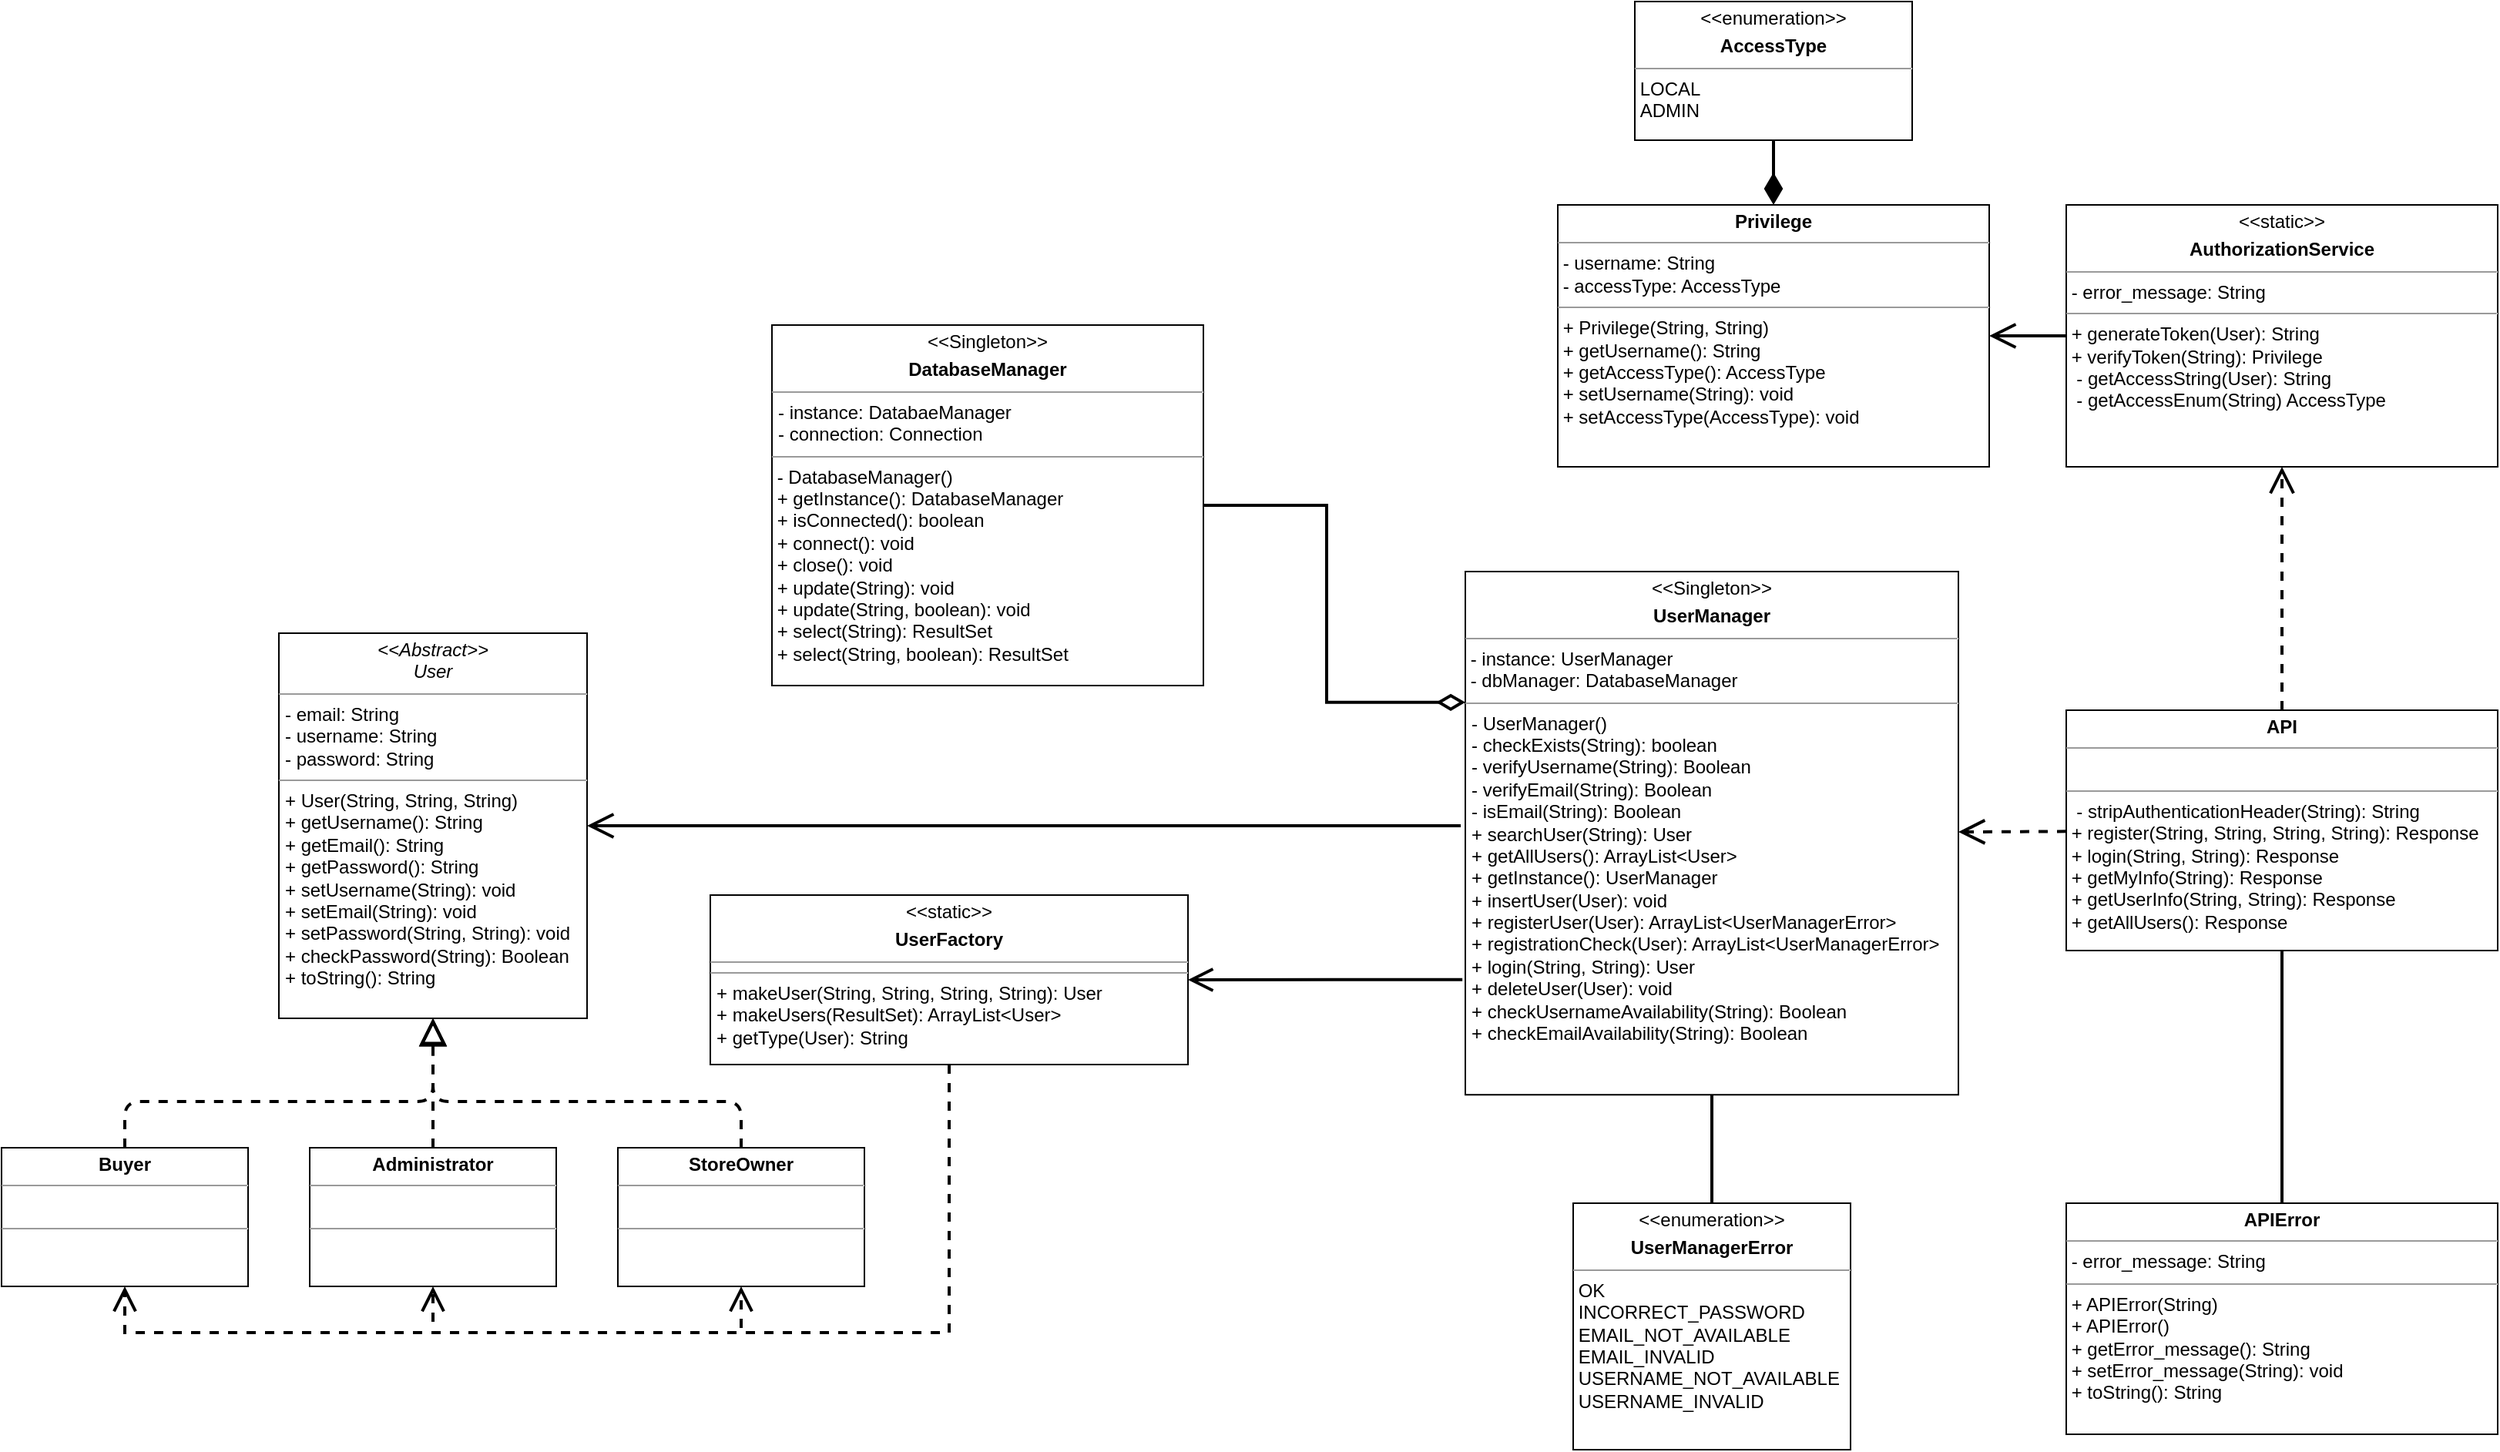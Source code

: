 <mxfile version="12.9.12" type="device" pages="3"><diagram id="C5RBs43oDa-KdzZeNtuy" name="Class Diagram"><mxGraphModel dx="2031" dy="1130" grid="1" gridSize="10" guides="1" tooltips="1" connect="1" arrows="1" fold="1" page="1" pageScale="1" pageWidth="827" pageHeight="1169" math="0" shadow="0"><root><mxCell id="WIyWlLk6GJQsqaUBKTNV-0"/><mxCell id="WIyWlLk6GJQsqaUBKTNV-1" parent="WIyWlLk6GJQsqaUBKTNV-0"/><mxCell id="Fy8G_d1PtGXh4n2H0tST-8" value="&lt;p style=&quot;margin: 0px ; margin-top: 4px ; text-align: center&quot;&gt;&lt;i&gt;&amp;lt;&amp;lt;Abstract&amp;gt;&amp;gt;&lt;/i&gt;&lt;br&gt;&lt;i&gt;User&lt;/i&gt;&lt;/p&gt;&lt;hr size=&quot;1&quot;&gt;&lt;p style=&quot;margin: 0px ; margin-left: 4px&quot;&gt;- email: String&lt;br&gt;- username: String&lt;/p&gt;&lt;p style=&quot;margin: 0px ; margin-left: 4px&quot;&gt;- password: String&lt;br&gt;&lt;/p&gt;&lt;hr size=&quot;1&quot;&gt;&lt;p style=&quot;margin: 0px ; margin-left: 4px&quot;&gt;+ User(String, String, String)&lt;br&gt;&lt;/p&gt;&lt;p style=&quot;margin: 0px ; margin-left: 4px&quot;&gt;+ getUsername(): String&lt;br&gt;+ getEmail(): String&lt;/p&gt;&lt;p style=&quot;margin: 0px ; margin-left: 4px&quot;&gt;+ getPassword(): String&lt;br&gt;&lt;/p&gt;&lt;p style=&quot;margin: 0px ; margin-left: 4px&quot;&gt;+ setUsername(String): void&lt;/p&gt;&lt;p style=&quot;margin: 0px ; margin-left: 4px&quot;&gt;+ setEmail(String): void&lt;br&gt;&lt;/p&gt;&lt;p style=&quot;margin: 0px ; margin-left: 4px&quot;&gt;+ setPassword(String, String): void&lt;/p&gt;&lt;p style=&quot;margin: 0px ; margin-left: 4px&quot;&gt;+ checkPassword(String): Boolean&lt;/p&gt;&lt;p style=&quot;margin: 0px ; margin-left: 4px&quot;&gt;+ toString(): String&lt;br&gt;&lt;/p&gt;" style="verticalAlign=top;align=left;overflow=fill;fontSize=12;fontFamily=Helvetica;html=1;" parent="WIyWlLk6GJQsqaUBKTNV-1" vertex="1"><mxGeometry x="190" y="510" width="200" height="250" as="geometry"/></mxCell><mxCell id="Fy8G_d1PtGXh4n2H0tST-10" value="&lt;p style=&quot;margin: 0px ; margin-top: 4px ; text-align: center&quot;&gt;&lt;b&gt;Buyer&lt;/b&gt;&lt;/p&gt;&lt;hr size=&quot;1&quot;&gt;&lt;p style=&quot;margin: 0px ; margin-left: 4px&quot;&gt;&lt;br&gt;&lt;/p&gt;&lt;hr size=&quot;1&quot;&gt;&lt;p style=&quot;margin: 0px ; margin-left: 4px&quot;&gt;&lt;br&gt;&lt;/p&gt;" style="verticalAlign=top;align=left;overflow=fill;fontSize=12;fontFamily=Helvetica;html=1;" parent="WIyWlLk6GJQsqaUBKTNV-1" vertex="1"><mxGeometry x="10" y="844" width="160" height="90" as="geometry"/></mxCell><mxCell id="Fy8G_d1PtGXh4n2H0tST-11" value="&lt;p style=&quot;margin: 0px ; margin-top: 4px ; text-align: center&quot;&gt;&lt;b&gt;StoreOwner&lt;/b&gt;&lt;br&gt;&lt;/p&gt;&lt;hr size=&quot;1&quot;&gt;&lt;p style=&quot;margin: 0px ; margin-left: 4px&quot;&gt;&lt;br&gt;&lt;/p&gt;&lt;hr size=&quot;1&quot;&gt;&lt;p style=&quot;margin: 0px ; margin-left: 4px&quot;&gt;&lt;br&gt;&lt;/p&gt;" style="verticalAlign=top;align=left;overflow=fill;fontSize=12;fontFamily=Helvetica;html=1;" parent="WIyWlLk6GJQsqaUBKTNV-1" vertex="1"><mxGeometry x="410" y="844" width="160" height="90" as="geometry"/></mxCell><mxCell id="Fy8G_d1PtGXh4n2H0tST-12" value="" style="endArrow=block;html=1;strokeWidth=2;exitX=0.5;exitY=0;exitDx=0;exitDy=0;entryX=0.5;entryY=1;entryDx=0;entryDy=0;endFill=0;endSize=13;dashed=1;" parent="WIyWlLk6GJQsqaUBKTNV-1" source="Fy8G_d1PtGXh4n2H0tST-10" target="Fy8G_d1PtGXh4n2H0tST-8" edge="1"><mxGeometry width="50" height="50" relative="1" as="geometry"><mxPoint x="280" y="874" as="sourcePoint"/><mxPoint x="330" y="824" as="targetPoint"/><Array as="points"><mxPoint x="90" y="814"/><mxPoint x="290" y="814"/></Array></mxGeometry></mxCell><mxCell id="Fy8G_d1PtGXh4n2H0tST-13" value="" style="endArrow=block;html=1;strokeWidth=2;exitX=0.5;exitY=0;exitDx=0;exitDy=0;endFill=0;endSize=13;dashed=1;entryX=0.5;entryY=1;entryDx=0;entryDy=0;" parent="WIyWlLk6GJQsqaUBKTNV-1" source="Fy8G_d1PtGXh4n2H0tST-11" edge="1" target="Fy8G_d1PtGXh4n2H0tST-8"><mxGeometry width="50" height="50" relative="1" as="geometry"><mxPoint x="150" y="854" as="sourcePoint"/><mxPoint x="290" y="774" as="targetPoint"/><Array as="points"><mxPoint x="490" y="814"/><mxPoint x="290" y="814"/></Array></mxGeometry></mxCell><mxCell id="g62PL1i2Iw1ZhjfTd1Co-9" value="" style="rounded=0;orthogonalLoop=1;jettySize=auto;html=1;startSize=6;endArrow=diamondThin;endFill=0;endSize=13;strokeWidth=1;strokeColor=none;" parent="WIyWlLk6GJQsqaUBKTNV-1" source="Fy8G_d1PtGXh4n2H0tST-22" target="KMyKTk8tvNmmny0OW0aA-2" edge="1"><mxGeometry relative="1" as="geometry"/></mxCell><mxCell id="Fy8G_d1PtGXh4n2H0tST-22" value="&lt;p style=&quot;margin: 0px ; margin-top: 4px ; text-align: center&quot;&gt;&amp;lt;&amp;lt;Singleton&amp;gt;&amp;gt;&lt;b&gt;&lt;br&gt;&lt;/b&gt;&lt;/p&gt;&lt;p style=&quot;margin: 0px ; margin-top: 4px ; text-align: center&quot;&gt;&lt;b&gt;UserManager&lt;/b&gt;&lt;/p&gt;&lt;hr size=&quot;1&quot;&gt;&lt;div&gt;&amp;nbsp;- instance: UserManager&lt;/div&gt;&lt;div&gt;&amp;nbsp;- dbManager: DatabaseManager&lt;br&gt;&lt;/div&gt;&lt;hr size=&quot;1&quot;&gt;&lt;p style=&quot;margin: 0px ; margin-left: 4px&quot;&gt;- UserManager()&lt;/p&gt;&lt;p style=&quot;margin: 0px ; margin-left: 4px&quot;&gt;- checkExists(String): boolean&lt;/p&gt;&lt;p style=&quot;margin: 0px ; margin-left: 4px&quot;&gt;- verifyUsername(String): Boolean&lt;br&gt;&lt;/p&gt;&lt;p style=&quot;margin: 0px ; margin-left: 4px&quot;&gt;- verifyEmail(String): Boolean&lt;br&gt;&lt;/p&gt;&lt;p style=&quot;margin: 0px ; margin-left: 4px&quot;&gt;- isEmail(String): Boolean&lt;/p&gt;&lt;p style=&quot;margin: 0px ; margin-left: 4px&quot;&gt;+ searchUser(String): User&lt;/p&gt;&lt;p style=&quot;margin: 0px ; margin-left: 4px&quot;&gt;+ getAllUsers(): ArrayList&amp;lt;User&amp;gt;&lt;br&gt;&lt;/p&gt;&lt;p style=&quot;margin: 0px ; margin-left: 4px&quot;&gt;+ getInstance(): UserManager&lt;br&gt;&lt;/p&gt;&lt;p style=&quot;margin: 0px ; margin-left: 4px&quot;&gt;+ insertUser(User): void&lt;/p&gt;&lt;p style=&quot;margin: 0px ; margin-left: 4px&quot;&gt;+ registerUser(User): ArrayList&amp;lt;UserManagerError&amp;gt;&lt;/p&gt;&lt;p style=&quot;margin: 0px ; margin-left: 4px&quot;&gt;+ registrationCheck(User): ArrayList&amp;lt;UserManagerError&amp;gt;&lt;/p&gt;&lt;p style=&quot;margin: 0px ; margin-left: 4px&quot;&gt;+ login(String, String): User&lt;/p&gt;&lt;p style=&quot;margin: 0px ; margin-left: 4px&quot;&gt;+ deleteUser(User): void&lt;br&gt;&lt;/p&gt;&lt;p style=&quot;margin: 0px ; margin-left: 4px&quot;&gt;+ checkUsernameAvailability(String): Boolean&lt;/p&gt;&lt;p style=&quot;margin: 0px ; margin-left: 4px&quot;&gt;+ checkEmailAvailability(String): Boolean&lt;/p&gt;&lt;p style=&quot;margin: 0px ; margin-left: 4px&quot;&gt;&lt;br&gt;&lt;/p&gt;" style="verticalAlign=top;align=left;overflow=fill;fontSize=12;fontFamily=Helvetica;html=1;" parent="WIyWlLk6GJQsqaUBKTNV-1" vertex="1"><mxGeometry x="960" y="470" width="320" height="339.62" as="geometry"/></mxCell><mxCell id="Fy8G_d1PtGXh4n2H0tST-25" value="" style="endArrow=open;html=1;strokeWidth=2;fontSize=12;exitX=1;exitY=0.5;exitDx=0;exitDy=0;endFill=0;endSize=13;entryX=1;entryY=0.5;entryDx=0;entryDy=0;" parent="WIyWlLk6GJQsqaUBKTNV-1" target="Fy8G_d1PtGXh4n2H0tST-8" edge="1"><mxGeometry width="50" height="50" relative="1" as="geometry"><mxPoint x="957" y="635" as="sourcePoint"/><mxPoint x="730" y="824" as="targetPoint"/></mxGeometry></mxCell><mxCell id="g62PL1i2Iw1ZhjfTd1Co-8" value="" style="edgeStyle=orthogonalEdgeStyle;rounded=0;orthogonalLoop=1;jettySize=auto;html=1;endArrow=diamondThin;endFill=0;strokeWidth=2;endSize=13;startSize=6;entryX=0;entryY=0.25;entryDx=0;entryDy=0;" parent="WIyWlLk6GJQsqaUBKTNV-1" source="KMyKTk8tvNmmny0OW0aA-2" target="Fy8G_d1PtGXh4n2H0tST-22" edge="1"><mxGeometry relative="1" as="geometry"/></mxCell><mxCell id="KMyKTk8tvNmmny0OW0aA-2" value="&lt;p style=&quot;margin: 0px ; margin-top: 4px ; text-align: center&quot;&gt;&amp;lt;&amp;lt;Singleton&amp;gt;&amp;gt;&lt;b&gt;&lt;b&gt;&lt;br&gt;&lt;/b&gt;&lt;/b&gt;&lt;/p&gt;&lt;p style=&quot;margin: 0px ; margin-top: 4px ; text-align: center&quot;&gt;&lt;b&gt;DatabaseManager&lt;br&gt;&lt;/b&gt;&lt;/p&gt;&lt;hr size=&quot;1&quot;&gt;&lt;p style=&quot;margin: 0px ; margin-left: 4px&quot;&gt;- instance: DatabaeManager&lt;/p&gt;&lt;p style=&quot;margin: 0px ; margin-left: 4px&quot;&gt;- connection: Connection&lt;br&gt;&lt;/p&gt;&lt;hr size=&quot;1&quot;&gt;&lt;div&gt;&amp;nbsp;- DatabaseManager()&lt;/div&gt;&lt;div&gt;&amp;nbsp;+ getInstance(): DatabaseManager&lt;/div&gt;&lt;div&gt;&amp;nbsp;+ isConnected(): boolean&lt;/div&gt;&lt;div&gt;&amp;nbsp;+ connect(): void&lt;/div&gt;&lt;div&gt;&amp;nbsp;+ close(): void&lt;/div&gt;&lt;div&gt;&amp;nbsp;+ update(String): void&lt;/div&gt;&lt;div&gt;&amp;nbsp;+ update(String, boolean): void&lt;/div&gt;&lt;div&gt;&amp;nbsp;+ select(String): ResultSet&lt;/div&gt;&lt;div&gt;&amp;nbsp;+ select(String, boolean): ResultSet&lt;/div&gt;&lt;div&gt;&amp;nbsp;&lt;br&gt;&lt;/div&gt;" style="verticalAlign=top;align=left;overflow=fill;fontSize=12;fontFamily=Helvetica;html=1;" parent="WIyWlLk6GJQsqaUBKTNV-1" vertex="1"><mxGeometry x="510" y="310" width="280" height="234" as="geometry"/></mxCell><mxCell id="g62PL1i2Iw1ZhjfTd1Co-12" value="" style="edgeStyle=none;rounded=0;orthogonalLoop=1;jettySize=auto;html=1;endArrow=none;endFill=0;strokeColor=#000000;strokeWidth=2;exitX=0.5;exitY=1;exitDx=0;exitDy=0;" parent="WIyWlLk6GJQsqaUBKTNV-1" source="Fy8G_d1PtGXh4n2H0tST-22" target="g62PL1i2Iw1ZhjfTd1Co-4" edge="1"><mxGeometry relative="1" as="geometry"><mxPoint x="1070" y="830.0" as="sourcePoint"/></mxGeometry></mxCell><mxCell id="g62PL1i2Iw1ZhjfTd1Co-4" value="&lt;p style=&quot;margin: 0px ; margin-top: 4px ; text-align: center&quot;&gt;&amp;lt;&amp;lt;enumeration&amp;gt;&amp;gt;&lt;b&gt;&lt;br&gt;&lt;/b&gt;&lt;/p&gt;&lt;p style=&quot;margin: 0px ; margin-top: 4px ; text-align: center&quot;&gt;&lt;b&gt;UserManagerError&lt;/b&gt;&lt;/p&gt;&lt;hr size=&quot;1&quot;&gt;&lt;div&gt;&amp;nbsp;OK&lt;/div&gt;&lt;div&gt;&amp;nbsp;INCORRECT_PASSWORD&lt;/div&gt;&lt;div&gt;&amp;nbsp;EMAIL_NOT_AVAILABLE&lt;/div&gt;&lt;div&gt;&amp;nbsp;EMAIL_INVALID&lt;/div&gt;&lt;div&gt;&amp;nbsp;USERNAME_NOT_AVAILABLE&lt;/div&gt;&lt;div&gt;&amp;nbsp;USERNAME_INVALID&lt;br&gt;&lt;/div&gt;" style="verticalAlign=top;align=left;overflow=fill;fontSize=12;fontFamily=Helvetica;html=1;" parent="WIyWlLk6GJQsqaUBKTNV-1" vertex="1"><mxGeometry x="1030" y="880" width="180" height="160" as="geometry"/></mxCell><mxCell id="g62PL1i2Iw1ZhjfTd1Co-15" value="" style="edgeStyle=none;rounded=0;orthogonalLoop=1;jettySize=auto;html=1;startSize=6;endArrow=open;endFill=0;endSize=13;strokeColor=#000000;strokeWidth=2;dashed=1;" parent="WIyWlLk6GJQsqaUBKTNV-1" source="g62PL1i2Iw1ZhjfTd1Co-6" target="Fy8G_d1PtGXh4n2H0tST-22" edge="1"><mxGeometry relative="1" as="geometry"/></mxCell><mxCell id="5pH_82ZBjxBQlVSFfUxH-5" value="" style="edgeStyle=orthogonalEdgeStyle;rounded=0;orthogonalLoop=1;jettySize=auto;html=1;endArrow=open;endFill=0;strokeWidth=2;dashed=1;endSize=13;entryX=0.5;entryY=1;entryDx=0;entryDy=0;" edge="1" parent="WIyWlLk6GJQsqaUBKTNV-1" source="g62PL1i2Iw1ZhjfTd1Co-6" target="5pH_82ZBjxBQlVSFfUxH-0"><mxGeometry relative="1" as="geometry"><mxPoint x="1480" y="776" as="targetPoint"/></mxGeometry></mxCell><mxCell id="g62PL1i2Iw1ZhjfTd1Co-6" value="&lt;p style=&quot;margin: 0px ; margin-top: 4px ; text-align: center&quot;&gt;&lt;b&gt;API&lt;br&gt;&lt;/b&gt;&lt;/p&gt;&lt;hr size=&quot;1&quot;&gt;&lt;br&gt;&lt;hr size=&quot;1&quot;&gt;&lt;div&gt;&amp;nbsp; - stripAuthenticationHeader(String): String&lt;br&gt;&lt;/div&gt;&lt;div&gt;&amp;nbsp;+ register(String, String, String, String): Response&lt;/div&gt;&lt;div&gt;&amp;nbsp;+ login(String, String): Response&lt;/div&gt;&lt;div&gt;&amp;nbsp;+ getMyInfo(String): Response&lt;/div&gt;&lt;div&gt;&amp;nbsp;+ getUserInfo(String, String): Response&lt;br&gt;&lt;/div&gt;&lt;div&gt;&amp;nbsp;+ getAllUsers(): Response&lt;br&gt;&lt;/div&gt;&lt;div&gt;&amp;nbsp;&lt;br&gt;&lt;/div&gt;" style="verticalAlign=top;align=left;overflow=fill;fontSize=12;fontFamily=Helvetica;html=1;" parent="WIyWlLk6GJQsqaUBKTNV-1" vertex="1"><mxGeometry x="1350" y="560" width="280" height="156" as="geometry"/></mxCell><mxCell id="g62PL1i2Iw1ZhjfTd1Co-16" value="" style="edgeStyle=none;rounded=0;orthogonalLoop=1;jettySize=auto;html=1;startSize=6;endArrow=none;endFill=0;endSize=13;strokeColor=#000000;strokeWidth=2;" parent="WIyWlLk6GJQsqaUBKTNV-1" source="g62PL1i2Iw1ZhjfTd1Co-7" target="g62PL1i2Iw1ZhjfTd1Co-6" edge="1"><mxGeometry relative="1" as="geometry"/></mxCell><mxCell id="g62PL1i2Iw1ZhjfTd1Co-7" value="&lt;p style=&quot;margin: 0px ; margin-top: 4px ; text-align: center&quot;&gt;&lt;b&gt;APIError&lt;br&gt;&lt;/b&gt;&lt;/p&gt;&lt;hr size=&quot;1&quot;&gt;&amp;nbsp;- error_message: String&lt;br&gt;&lt;hr size=&quot;1&quot;&gt;&lt;div&gt;&amp;nbsp;+ APIError(String)&lt;/div&gt;&lt;div&gt;&amp;nbsp;+ APIError()&lt;/div&gt;&lt;div&gt;&amp;nbsp;+ getError_message(): String&lt;/div&gt;&lt;div&gt;&amp;nbsp;+ setError_message(String): void&lt;/div&gt;&lt;div&gt;&amp;nbsp;+ toString(): String&lt;br&gt;&lt;/div&gt;&lt;div&gt;&amp;nbsp;&lt;br&gt;&lt;/div&gt;" style="verticalAlign=top;align=left;overflow=fill;fontSize=12;fontFamily=Helvetica;html=1;" parent="WIyWlLk6GJQsqaUBKTNV-1" vertex="1"><mxGeometry x="1350" y="880" width="280" height="150" as="geometry"/></mxCell><mxCell id="XhMDydFXqKghU9w-G8HF-3" value="" style="edgeStyle=orthogonalEdgeStyle;rounded=0;orthogonalLoop=1;jettySize=auto;html=1;strokeWidth=2;dashed=1;endArrow=block;endFill=0;endSize=12;" edge="1" parent="WIyWlLk6GJQsqaUBKTNV-1" source="XhMDydFXqKghU9w-G8HF-0"><mxGeometry relative="1" as="geometry"><mxPoint x="290" y="760" as="targetPoint"/></mxGeometry></mxCell><mxCell id="XhMDydFXqKghU9w-G8HF-0" value="&lt;p style=&quot;margin: 0px ; margin-top: 4px ; text-align: center&quot;&gt;&lt;b&gt;Administrator&lt;/b&gt;&lt;/p&gt;&lt;hr size=&quot;1&quot;&gt;&lt;p style=&quot;margin: 0px ; margin-left: 4px&quot;&gt;&lt;br&gt;&lt;/p&gt;&lt;hr size=&quot;1&quot;&gt;&lt;p style=&quot;margin: 0px ; margin-left: 4px&quot;&gt;&lt;br&gt;&lt;/p&gt;" style="verticalAlign=top;align=left;overflow=fill;fontSize=12;fontFamily=Helvetica;html=1;" vertex="1" parent="WIyWlLk6GJQsqaUBKTNV-1"><mxGeometry x="210" y="844" width="160" height="90" as="geometry"/></mxCell><mxCell id="XhMDydFXqKghU9w-G8HF-9" style="edgeStyle=orthogonalEdgeStyle;rounded=0;orthogonalLoop=1;jettySize=auto;html=1;exitX=0.5;exitY=1;exitDx=0;exitDy=0;entryX=0.5;entryY=1;entryDx=0;entryDy=0;dashed=1;endArrow=open;endFill=0;endSize=12;strokeWidth=2;" edge="1" parent="WIyWlLk6GJQsqaUBKTNV-1" source="XhMDydFXqKghU9w-G8HF-14" target="Fy8G_d1PtGXh4n2H0tST-11"><mxGeometry relative="1" as="geometry"><mxPoint x="650" y="820" as="sourcePoint"/></mxGeometry></mxCell><mxCell id="XhMDydFXqKghU9w-G8HF-10" style="edgeStyle=orthogonalEdgeStyle;rounded=0;orthogonalLoop=1;jettySize=auto;html=1;exitX=0.5;exitY=1;exitDx=0;exitDy=0;entryX=0.5;entryY=1;entryDx=0;entryDy=0;dashed=1;endArrow=open;endFill=0;endSize=12;strokeWidth=2;" edge="1" parent="WIyWlLk6GJQsqaUBKTNV-1" source="XhMDydFXqKghU9w-G8HF-14" target="XhMDydFXqKghU9w-G8HF-0"><mxGeometry relative="1" as="geometry"><mxPoint x="650" y="820" as="sourcePoint"/></mxGeometry></mxCell><mxCell id="XhMDydFXqKghU9w-G8HF-11" style="edgeStyle=orthogonalEdgeStyle;rounded=0;orthogonalLoop=1;jettySize=auto;html=1;exitX=0.5;exitY=1;exitDx=0;exitDy=0;entryX=0.5;entryY=1;entryDx=0;entryDy=0;dashed=1;endArrow=open;endFill=0;endSize=12;strokeWidth=2;" edge="1" parent="WIyWlLk6GJQsqaUBKTNV-1" source="XhMDydFXqKghU9w-G8HF-14" target="Fy8G_d1PtGXh4n2H0tST-10"><mxGeometry relative="1" as="geometry"><mxPoint x="650" y="820" as="sourcePoint"/></mxGeometry></mxCell><mxCell id="XhMDydFXqKghU9w-G8HF-12" style="edgeStyle=orthogonalEdgeStyle;rounded=0;orthogonalLoop=1;jettySize=auto;html=1;exitX=-0.006;exitY=0.78;exitDx=0;exitDy=0;endArrow=open;endFill=0;endSize=12;strokeWidth=2;entryX=1;entryY=0.5;entryDx=0;entryDy=0;exitPerimeter=0;" edge="1" parent="WIyWlLk6GJQsqaUBKTNV-1" source="Fy8G_d1PtGXh4n2H0tST-22" target="XhMDydFXqKghU9w-G8HF-14"><mxGeometry relative="1" as="geometry"><mxPoint x="950" y="735" as="sourcePoint"/><mxPoint x="880" y="765" as="targetPoint"/></mxGeometry></mxCell><mxCell id="XhMDydFXqKghU9w-G8HF-13" value="&lt;p style=&quot;margin: 0px ; margin-top: 4px ; text-align: center&quot;&gt;&lt;b&gt;StoreOwner&lt;/b&gt;&lt;br&gt;&lt;/p&gt;&lt;hr size=&quot;1&quot;&gt;&lt;p style=&quot;margin: 0px ; margin-left: 4px&quot;&gt;&lt;br&gt;&lt;/p&gt;&lt;hr size=&quot;1&quot;&gt;&lt;p style=&quot;margin: 0px ; margin-left: 4px&quot;&gt;&lt;br&gt;&lt;/p&gt;" style="verticalAlign=top;align=left;overflow=fill;fontSize=12;fontFamily=Helvetica;html=1;" vertex="1" parent="WIyWlLk6GJQsqaUBKTNV-1"><mxGeometry x="410" y="844" width="160" height="90" as="geometry"/></mxCell><mxCell id="XhMDydFXqKghU9w-G8HF-14" value="&lt;p style=&quot;margin: 0px ; margin-top: 4px ; text-align: center&quot;&gt;&amp;lt;&amp;lt;static&amp;gt;&amp;gt;&lt;b&gt;&lt;br&gt;&lt;/b&gt;&lt;/p&gt;&lt;p style=&quot;margin: 0px ; margin-top: 4px ; text-align: center&quot;&gt;&lt;b&gt;UserFactory&lt;/b&gt;&lt;br&gt;&lt;/p&gt;&lt;hr size=&quot;1&quot;&gt;&lt;hr size=&quot;1&quot;&gt;&lt;p style=&quot;margin: 0px ; margin-left: 4px&quot;&gt;+ makeUser(String, String, String, String): User&lt;/p&gt;&lt;p style=&quot;margin: 0px ; margin-left: 4px&quot;&gt;+ makeUsers(ResultSet): ArrayList&amp;lt;User&amp;gt;&lt;br&gt;&lt;/p&gt;&lt;p style=&quot;margin: 0px ; margin-left: 4px&quot;&gt;+ getType(User): String&lt;br&gt;&lt;/p&gt;" style="verticalAlign=top;align=left;overflow=fill;fontSize=12;fontFamily=Helvetica;html=1;" vertex="1" parent="WIyWlLk6GJQsqaUBKTNV-1"><mxGeometry x="470" y="680" width="310" height="110" as="geometry"/></mxCell><mxCell id="5pH_82ZBjxBQlVSFfUxH-8" value="" style="edgeStyle=orthogonalEdgeStyle;rounded=0;orthogonalLoop=1;jettySize=auto;html=1;endArrow=open;endFill=0;endSize=13;strokeWidth=2;exitX=0;exitY=0.5;exitDx=0;exitDy=0;" edge="1" parent="WIyWlLk6GJQsqaUBKTNV-1" source="5pH_82ZBjxBQlVSFfUxH-0" target="5pH_82ZBjxBQlVSFfUxH-2"><mxGeometry relative="1" as="geometry"><mxPoint x="1340" y="319.0" as="sourcePoint"/></mxGeometry></mxCell><mxCell id="5pH_82ZBjxBQlVSFfUxH-0" value="&lt;p style=&quot;margin: 0px ; margin-top: 4px ; text-align: center&quot;&gt;&amp;lt;&amp;lt;static&amp;gt;&amp;gt;&lt;/p&gt;&lt;p style=&quot;margin: 0px ; margin-top: 4px ; text-align: center&quot;&gt;&lt;b&gt;AuthorizationService&lt;br&gt;&lt;/b&gt;&lt;/p&gt;&lt;hr size=&quot;1&quot;&gt;&amp;nbsp;- error_message: String&lt;br&gt;&lt;hr size=&quot;1&quot;&gt;&lt;div&gt;&amp;nbsp;+ generateToken(User): String&lt;/div&gt;&lt;div&gt;&amp;nbsp;+ verifyToken(String): Privilege&lt;/div&gt;&lt;div&gt;&amp;nbsp; - getAccessString(User): String&lt;/div&gt;&lt;div&gt;&amp;nbsp; - getAccessEnum(String) AccessType&lt;br&gt;&lt;/div&gt;&lt;div&gt;&amp;nbsp;&lt;br&gt;&lt;/div&gt;" style="verticalAlign=top;align=left;overflow=fill;fontSize=12;fontFamily=Helvetica;html=1;" vertex="1" parent="WIyWlLk6GJQsqaUBKTNV-1"><mxGeometry x="1350" y="232" width="280" height="170" as="geometry"/></mxCell><mxCell id="5pH_82ZBjxBQlVSFfUxH-4" value="" style="edgeStyle=orthogonalEdgeStyle;rounded=0;orthogonalLoop=1;jettySize=auto;html=1;endArrow=diamondThin;endFill=1;endSize=15;strokeWidth=2;" edge="1" parent="WIyWlLk6GJQsqaUBKTNV-1" source="5pH_82ZBjxBQlVSFfUxH-1" target="5pH_82ZBjxBQlVSFfUxH-2"><mxGeometry relative="1" as="geometry"/></mxCell><mxCell id="5pH_82ZBjxBQlVSFfUxH-1" value="&lt;p style=&quot;margin: 0px ; margin-top: 4px ; text-align: center&quot;&gt;&amp;lt;&amp;lt;enumeration&amp;gt;&amp;gt;&lt;b&gt;&lt;br&gt;&lt;/b&gt;&lt;/p&gt;&lt;p style=&quot;margin: 0px ; margin-top: 4px ; text-align: center&quot;&gt;&lt;b&gt;AccessType&lt;/b&gt;&lt;/p&gt;&lt;hr size=&quot;1&quot;&gt;&lt;div&gt;&amp;nbsp;LOCAL&lt;/div&gt;&lt;div&gt;&amp;nbsp;ADMIN&lt;br&gt;&lt;/div&gt;" style="verticalAlign=top;align=left;overflow=fill;fontSize=12;fontFamily=Helvetica;html=1;" vertex="1" parent="WIyWlLk6GJQsqaUBKTNV-1"><mxGeometry x="1070" y="100" width="180" height="90" as="geometry"/></mxCell><mxCell id="5pH_82ZBjxBQlVSFfUxH-2" value="&lt;p style=&quot;margin: 0px ; margin-top: 4px ; text-align: center&quot;&gt;&lt;b&gt;Privilege&lt;br&gt;&lt;/b&gt;&lt;/p&gt;&lt;hr size=&quot;1&quot;&gt;&lt;div&gt;&amp;nbsp;- username: String&lt;/div&gt;&lt;div&gt;&amp;nbsp;- accessType: AccessType&lt;br&gt;&lt;/div&gt;&lt;hr size=&quot;1&quot;&gt;&lt;div&gt;&amp;nbsp;+ Privilege(String, String)&lt;/div&gt;&lt;div&gt;&amp;nbsp;+ getUsername(): String&lt;/div&gt;&lt;div&gt;&amp;nbsp;+ getAccessType(): AccessType&lt;/div&gt;&lt;div&gt;&amp;nbsp;+ setUsername(String): void&lt;/div&gt;&lt;div&gt;&amp;nbsp;+ setAccessType(AccessType): void&lt;br&gt;&lt;/div&gt;" style="verticalAlign=top;align=left;overflow=fill;fontSize=12;fontFamily=Helvetica;html=1;" vertex="1" parent="WIyWlLk6GJQsqaUBKTNV-1"><mxGeometry x="1020" y="232" width="280" height="170" as="geometry"/></mxCell></root></mxGraphModel></diagram><diagram id="kCHlq0t29U39fzz6ARee" name="Register Sequence Diagram"><mxGraphModel dx="1422" dy="791" grid="1" gridSize="10" guides="1" tooltips="1" connect="1" arrows="1" fold="1" page="1" pageScale="1" pageWidth="850" pageHeight="1100" math="0" shadow="0"><root><mxCell id="Ni3617LIyJQQyST3ObyY-0"/><mxCell id="Ni3617LIyJQQyST3ObyY-1" parent="Ni3617LIyJQQyST3ObyY-0"/><mxCell id="2ilWFgjLi2zWS-0Vfcgc-0" value=":API" style="shape=umlLifeline;perimeter=lifelinePerimeter;whiteSpace=wrap;html=1;container=1;collapsible=0;recursiveResize=0;outlineConnect=0;" parent="Ni3617LIyJQQyST3ObyY-1" vertex="1"><mxGeometry x="230" y="40" width="100" height="1040" as="geometry"/></mxCell><mxCell id="2ilWFgjLi2zWS-0Vfcgc-3" value="" style="html=1;points=[];perimeter=orthogonalPerimeter;" parent="2ilWFgjLi2zWS-0Vfcgc-0" vertex="1"><mxGeometry x="45" y="90" width="10" height="900" as="geometry"/></mxCell><mxCell id="2ilWFgjLi2zWS-0Vfcgc-5" value="registerUser(User)" style="html=1;verticalAlign=bottom;endArrow=block;strokeColor=#000000;strokeWidth=2;" parent="2ilWFgjLi2zWS-0Vfcgc-0" edge="1"><mxGeometry width="80" relative="1" as="geometry"><mxPoint x="60" y="110" as="sourcePoint"/><mxPoint x="240" y="110" as="targetPoint"/></mxGeometry></mxCell><mxCell id="2ilWFgjLi2zWS-0Vfcgc-1" value=":UserManager" style="shape=umlLifeline;perimeter=lifelinePerimeter;whiteSpace=wrap;html=1;container=1;collapsible=0;recursiveResize=0;outlineConnect=0;" parent="Ni3617LIyJQQyST3ObyY-1" vertex="1"><mxGeometry x="430" y="40" width="100" height="1040" as="geometry"/></mxCell><mxCell id="2ilWFgjLi2zWS-0Vfcgc-6" value="" style="html=1;points=[];perimeter=orthogonalPerimeter;" parent="2ilWFgjLi2zWS-0Vfcgc-1" vertex="1"><mxGeometry x="45" y="100" width="10" height="860" as="geometry"/></mxCell><mxCell id="2ilWFgjLi2zWS-0Vfcgc-7" value="" style="html=1;points=[];perimeter=orthogonalPerimeter;" parent="2ilWFgjLi2zWS-0Vfcgc-1" vertex="1"><mxGeometry x="55" y="150" width="10" height="680" as="geometry"/></mxCell><mxCell id="2ilWFgjLi2zWS-0Vfcgc-8" value="registrationCheck(User)" style="edgeStyle=orthogonalEdgeStyle;html=1;align=left;spacingLeft=2;endArrow=block;rounded=0;entryX=1;entryY=0;strokeColor=#000000;strokeWidth=2;" parent="2ilWFgjLi2zWS-0Vfcgc-1" target="2ilWFgjLi2zWS-0Vfcgc-7" edge="1"><mxGeometry relative="1" as="geometry"><mxPoint x="60" y="130" as="sourcePoint"/><Array as="points"><mxPoint x="85" y="130"/></Array></mxGeometry></mxCell><mxCell id="2ilWFgjLi2zWS-0Vfcgc-9" value="" style="html=1;points=[];perimeter=orthogonalPerimeter;" parent="2ilWFgjLi2zWS-0Vfcgc-1" vertex="1"><mxGeometry x="65" y="190" width="10" height="40" as="geometry"/></mxCell><mxCell id="2ilWFgjLi2zWS-0Vfcgc-10" value="verifyUsername(String)" style="edgeStyle=orthogonalEdgeStyle;html=1;align=left;spacingLeft=2;endArrow=block;rounded=0;entryX=1;entryY=0;strokeColor=#000000;strokeWidth=2;" parent="2ilWFgjLi2zWS-0Vfcgc-1" target="2ilWFgjLi2zWS-0Vfcgc-9" edge="1"><mxGeometry relative="1" as="geometry"><mxPoint x="70" y="170" as="sourcePoint"/><Array as="points"><mxPoint x="95" y="170"/></Array></mxGeometry></mxCell><mxCell id="2ilWFgjLi2zWS-0Vfcgc-13" value="Boolean" style="html=1;verticalAlign=bottom;endArrow=open;dashed=1;endSize=8;strokeColor=#000000;strokeWidth=2;rounded=0;exitX=1.367;exitY=0.904;exitDx=0;exitDy=0;exitPerimeter=0;" parent="2ilWFgjLi2zWS-0Vfcgc-1" source="2ilWFgjLi2zWS-0Vfcgc-9" target="2ilWFgjLi2zWS-0Vfcgc-7" edge="1"><mxGeometry x="0.151" y="-30" relative="1" as="geometry"><mxPoint x="140" y="215" as="sourcePoint"/><mxPoint x="80" y="220" as="targetPoint"/><Array as="points"><mxPoint x="100" y="226"/><mxPoint x="100" y="250"/></Array><mxPoint x="30" y="30" as="offset"/></mxGeometry></mxCell><mxCell id="2ilWFgjLi2zWS-0Vfcgc-17" value="" style="html=1;points=[];perimeter=orthogonalPerimeter;" parent="2ilWFgjLi2zWS-0Vfcgc-1" vertex="1"><mxGeometry x="65" y="299" width="10" height="151" as="geometry"/></mxCell><mxCell id="2ilWFgjLi2zWS-0Vfcgc-18" value="checkUsernameAvailability(String)" style="edgeStyle=orthogonalEdgeStyle;html=1;align=left;spacingLeft=2;endArrow=block;rounded=0;entryX=1;entryY=0;strokeColor=#000000;strokeWidth=2;" parent="2ilWFgjLi2zWS-0Vfcgc-1" target="2ilWFgjLi2zWS-0Vfcgc-17" edge="1"><mxGeometry relative="1" as="geometry"><mxPoint x="70" y="279" as="sourcePoint"/><Array as="points"><mxPoint x="95" y="279"/></Array></mxGeometry></mxCell><mxCell id="2ilWFgjLi2zWS-0Vfcgc-19" value="Boolean" style="html=1;verticalAlign=bottom;endArrow=open;dashed=1;endSize=8;strokeColor=#000000;strokeWidth=2;rounded=0;exitX=1.033;exitY=1.008;exitDx=0;exitDy=0;exitPerimeter=0;" parent="2ilWFgjLi2zWS-0Vfcgc-1" edge="1"><mxGeometry x="0.151" y="-30" relative="1" as="geometry"><mxPoint x="75.33" y="450.32" as="sourcePoint"/><mxPoint x="65" y="470" as="targetPoint"/><Array as="points"><mxPoint x="100" y="450"/><mxPoint x="100" y="470"/></Array><mxPoint x="30" y="30" as="offset"/></mxGeometry></mxCell><mxCell id="2ilWFgjLi2zWS-0Vfcgc-37" value="" style="html=1;points=[];perimeter=orthogonalPerimeter;" parent="2ilWFgjLi2zWS-0Vfcgc-1" vertex="1"><mxGeometry x="75" y="340" width="10" height="80" as="geometry"/></mxCell><mxCell id="2ilWFgjLi2zWS-0Vfcgc-38" value="checkExists(String)" style="edgeStyle=orthogonalEdgeStyle;html=1;align=left;spacingLeft=2;endArrow=block;rounded=0;entryX=1;entryY=0;strokeColor=#000000;strokeWidth=2;" parent="2ilWFgjLi2zWS-0Vfcgc-1" target="2ilWFgjLi2zWS-0Vfcgc-37" edge="1"><mxGeometry relative="1" as="geometry"><mxPoint x="80" y="320" as="sourcePoint"/><Array as="points"><mxPoint x="105" y="320"/></Array></mxGeometry></mxCell><mxCell id="2ilWFgjLi2zWS-0Vfcgc-59" value="" style="html=1;points=[];perimeter=orthogonalPerimeter;" parent="2ilWFgjLi2zWS-0Vfcgc-1" vertex="1"><mxGeometry x="55" y="890" width="10" height="50" as="geometry"/></mxCell><mxCell id="2ilWFgjLi2zWS-0Vfcgc-60" value="&lt;div&gt;insertUser(User)&lt;/div&gt;" style="edgeStyle=orthogonalEdgeStyle;html=1;align=left;spacingLeft=2;endArrow=block;rounded=0;entryX=1;entryY=0;strokeColor=#000000;strokeWidth=2;" parent="2ilWFgjLi2zWS-0Vfcgc-1" target="2ilWFgjLi2zWS-0Vfcgc-59" edge="1"><mxGeometry relative="1" as="geometry"><mxPoint x="60" y="870" as="sourcePoint"/><Array as="points"><mxPoint x="85" y="870"/></Array></mxGeometry></mxCell><mxCell id="2ilWFgjLi2zWS-0Vfcgc-2" value=":DatabaseManager" style="shape=umlLifeline;perimeter=lifelinePerimeter;whiteSpace=wrap;html=1;container=1;collapsible=0;recursiveResize=0;outlineConnect=0;" parent="Ni3617LIyJQQyST3ObyY-1" vertex="1"><mxGeometry x="660" y="40" width="120" height="1040" as="geometry"/></mxCell><mxCell id="2ilWFgjLi2zWS-0Vfcgc-43" value="" style="html=1;points=[];perimeter=orthogonalPerimeter;" parent="2ilWFgjLi2zWS-0Vfcgc-2" vertex="1"><mxGeometry x="55" y="360" width="10" height="40" as="geometry"/></mxCell><mxCell id="2ilWFgjLi2zWS-0Vfcgc-62" value="" style="html=1;points=[];perimeter=orthogonalPerimeter;" parent="2ilWFgjLi2zWS-0Vfcgc-2" vertex="1"><mxGeometry x="55" y="910" width="10" height="30" as="geometry"/></mxCell><mxCell id="2ilWFgjLi2zWS-0Vfcgc-20" value="" style="html=1;points=[];perimeter=orthogonalPerimeter;" parent="Ni3617LIyJQQyST3ObyY-1" vertex="1"><mxGeometry x="495" y="556" width="10" height="40" as="geometry"/></mxCell><mxCell id="2ilWFgjLi2zWS-0Vfcgc-21" value="verifyEmail(String)" style="edgeStyle=orthogonalEdgeStyle;html=1;align=left;spacingLeft=2;endArrow=block;rounded=0;entryX=1;entryY=0;strokeColor=#000000;strokeWidth=2;" parent="Ni3617LIyJQQyST3ObyY-1" target="2ilWFgjLi2zWS-0Vfcgc-20" edge="1"><mxGeometry relative="1" as="geometry"><mxPoint x="500" y="536" as="sourcePoint"/><Array as="points"><mxPoint x="525" y="536"/></Array></mxGeometry></mxCell><mxCell id="2ilWFgjLi2zWS-0Vfcgc-22" value="Boolean" style="html=1;verticalAlign=bottom;endArrow=open;dashed=1;endSize=8;strokeColor=#000000;strokeWidth=2;rounded=0;exitX=1.367;exitY=0.967;exitDx=0;exitDy=0;exitPerimeter=0;" parent="Ni3617LIyJQQyST3ObyY-1" source="2ilWFgjLi2zWS-0Vfcgc-20" edge="1"><mxGeometry x="0.151" y="-30" relative="1" as="geometry"><mxPoint x="140" y="541" as="sourcePoint"/><mxPoint x="495" y="616" as="targetPoint"/><Array as="points"><mxPoint x="530" y="595"/><mxPoint x="530" y="616"/></Array><mxPoint x="30" y="30" as="offset"/></mxGeometry></mxCell><mxCell id="2ilWFgjLi2zWS-0Vfcgc-42" value="Boolean" style="html=1;verticalAlign=bottom;endArrow=open;dashed=1;endSize=8;strokeColor=#000000;strokeWidth=2;rounded=0;exitX=1.033;exitY=1.008;exitDx=0;exitDy=0;exitPerimeter=0;" parent="Ni3617LIyJQQyST3ObyY-1" edge="1"><mxGeometry x="0.151" y="-30" relative="1" as="geometry"><mxPoint x="515.33" y="459.32" as="sourcePoint"/><mxPoint x="505" y="479" as="targetPoint"/><Array as="points"><mxPoint x="540" y="459"/><mxPoint x="540" y="479"/></Array><mxPoint x="30" y="30" as="offset"/></mxGeometry></mxCell><mxCell id="2ilWFgjLi2zWS-0Vfcgc-45" value="ResultSet" style="html=1;verticalAlign=bottom;endArrow=open;dashed=1;endSize=8;exitX=0;exitY=0.95;strokeColor=#000000;strokeWidth=2;" parent="Ni3617LIyJQQyST3ObyY-1" source="2ilWFgjLi2zWS-0Vfcgc-43" target="2ilWFgjLi2zWS-0Vfcgc-37" edge="1"><mxGeometry relative="1" as="geometry"><mxPoint x="615" y="456" as="targetPoint"/></mxGeometry></mxCell><mxCell id="2ilWFgjLi2zWS-0Vfcgc-44" value="select(String)" style="html=1;verticalAlign=bottom;endArrow=block;entryX=0;entryY=0;strokeColor=#000000;strokeWidth=2;" parent="Ni3617LIyJQQyST3ObyY-1" source="2ilWFgjLi2zWS-0Vfcgc-37" target="2ilWFgjLi2zWS-0Vfcgc-43" edge="1"><mxGeometry relative="1" as="geometry"><mxPoint x="615" y="380" as="sourcePoint"/></mxGeometry></mxCell><mxCell id="2ilWFgjLi2zWS-0Vfcgc-46" value="" style="html=1;points=[];perimeter=orthogonalPerimeter;" parent="Ni3617LIyJQQyST3ObyY-1" vertex="1"><mxGeometry x="495" y="670" width="10" height="151" as="geometry"/></mxCell><mxCell id="2ilWFgjLi2zWS-0Vfcgc-47" value="checkEmailAvailability(String)" style="edgeStyle=orthogonalEdgeStyle;html=1;align=left;spacingLeft=2;endArrow=block;rounded=0;entryX=1;entryY=0;strokeColor=#000000;strokeWidth=2;" parent="Ni3617LIyJQQyST3ObyY-1" target="2ilWFgjLi2zWS-0Vfcgc-46" edge="1"><mxGeometry relative="1" as="geometry"><mxPoint x="500" y="650.0" as="sourcePoint"/><Array as="points"><mxPoint x="525" y="650"/></Array></mxGeometry></mxCell><mxCell id="2ilWFgjLi2zWS-0Vfcgc-48" value="Boolean" style="html=1;verticalAlign=bottom;endArrow=open;dashed=1;endSize=8;strokeColor=#000000;strokeWidth=2;rounded=0;exitX=1.033;exitY=1.008;exitDx=0;exitDy=0;exitPerimeter=0;" parent="Ni3617LIyJQQyST3ObyY-1" edge="1"><mxGeometry x="0.151" y="-30" relative="1" as="geometry"><mxPoint x="505.33" y="821.32" as="sourcePoint"/><mxPoint x="495" y="841" as="targetPoint"/><Array as="points"><mxPoint x="530" y="821"/><mxPoint x="530" y="841"/></Array><mxPoint x="30" y="30" as="offset"/></mxGeometry></mxCell><mxCell id="2ilWFgjLi2zWS-0Vfcgc-49" value="" style="html=1;points=[];perimeter=orthogonalPerimeter;" parent="Ni3617LIyJQQyST3ObyY-1" vertex="1"><mxGeometry x="505" y="711" width="10" height="80" as="geometry"/></mxCell><mxCell id="2ilWFgjLi2zWS-0Vfcgc-50" value="checkExists(String)" style="edgeStyle=orthogonalEdgeStyle;html=1;align=left;spacingLeft=2;endArrow=block;rounded=0;entryX=1;entryY=0;strokeColor=#000000;strokeWidth=2;" parent="Ni3617LIyJQQyST3ObyY-1" target="2ilWFgjLi2zWS-0Vfcgc-49" edge="1"><mxGeometry relative="1" as="geometry"><mxPoint x="510" y="691" as="sourcePoint"/><Array as="points"><mxPoint x="535" y="691"/></Array></mxGeometry></mxCell><mxCell id="2ilWFgjLi2zWS-0Vfcgc-51" value="" style="html=1;points=[];perimeter=orthogonalPerimeter;" parent="Ni3617LIyJQQyST3ObyY-1" vertex="1"><mxGeometry x="715" y="731" width="10" height="40" as="geometry"/></mxCell><mxCell id="2ilWFgjLi2zWS-0Vfcgc-52" value="Boolean" style="html=1;verticalAlign=bottom;endArrow=open;dashed=1;endSize=8;strokeColor=#000000;strokeWidth=2;rounded=0;exitX=1.033;exitY=1.008;exitDx=0;exitDy=0;exitPerimeter=0;" parent="Ni3617LIyJQQyST3ObyY-1" edge="1"><mxGeometry x="0.151" y="-30" relative="1" as="geometry"><mxPoint x="515.33" y="790.32" as="sourcePoint"/><mxPoint x="505" y="810" as="targetPoint"/><Array as="points"><mxPoint x="540" y="790"/><mxPoint x="540" y="810"/></Array><mxPoint x="30" y="30" as="offset"/></mxGeometry></mxCell><mxCell id="2ilWFgjLi2zWS-0Vfcgc-53" value="ResultSet" style="html=1;verticalAlign=bottom;endArrow=open;dashed=1;endSize=8;exitX=0;exitY=0.95;strokeColor=#000000;strokeWidth=2;" parent="Ni3617LIyJQQyST3ObyY-1" source="2ilWFgjLi2zWS-0Vfcgc-51" target="2ilWFgjLi2zWS-0Vfcgc-49" edge="1"><mxGeometry relative="1" as="geometry"><mxPoint x="615" y="787" as="targetPoint"/></mxGeometry></mxCell><mxCell id="2ilWFgjLi2zWS-0Vfcgc-54" value="select(String)" style="html=1;verticalAlign=bottom;endArrow=block;entryX=0;entryY=0;strokeColor=#000000;strokeWidth=2;" parent="Ni3617LIyJQQyST3ObyY-1" source="2ilWFgjLi2zWS-0Vfcgc-49" target="2ilWFgjLi2zWS-0Vfcgc-51" edge="1"><mxGeometry relative="1" as="geometry"><mxPoint x="615" y="711" as="sourcePoint"/></mxGeometry></mxCell><mxCell id="2ilWFgjLi2zWS-0Vfcgc-55" value="ArrayList&amp;lt;UserManagerError&amp;gt;" style="html=1;verticalAlign=bottom;endArrow=open;dashed=1;endSize=8;strokeColor=#000000;strokeWidth=2;rounded=0;" parent="Ni3617LIyJQQyST3ObyY-1" edge="1"><mxGeometry x="0.118" y="-82" relative="1" as="geometry"><mxPoint x="500" y="868" as="sourcePoint"/><mxPoint x="490" y="888" as="targetPoint"/><Array as="points"><mxPoint x="527.5" y="868"/><mxPoint x="527.5" y="888"/></Array><mxPoint x="165" y="1" as="offset"/></mxGeometry></mxCell><mxCell id="2ilWFgjLi2zWS-0Vfcgc-63" value="update(String)" style="html=1;verticalAlign=bottom;endArrow=block;entryX=0;entryY=0;strokeColor=#000000;strokeWidth=2;" parent="Ni3617LIyJQQyST3ObyY-1" source="2ilWFgjLi2zWS-0Vfcgc-59" target="2ilWFgjLi2zWS-0Vfcgc-62" edge="1"><mxGeometry relative="1" as="geometry"><mxPoint x="645" y="950" as="sourcePoint"/></mxGeometry></mxCell><mxCell id="2ilWFgjLi2zWS-0Vfcgc-65" value="ArrayList&amp;lt;UserManagerError&amp;gt;" style="html=1;verticalAlign=bottom;endArrow=open;dashed=1;endSize=8;strokeColor=#000000;strokeWidth=2;" parent="Ni3617LIyJQQyST3ObyY-1" edge="1"><mxGeometry relative="1" as="geometry"><mxPoint x="470" y="1000" as="sourcePoint"/><mxPoint x="290" y="1000" as="targetPoint"/></mxGeometry></mxCell><mxCell id="2ilWFgjLi2zWS-0Vfcgc-67" value="" style="shape=umlLifeline;participant=umlActor;perimeter=lifelinePerimeter;whiteSpace=wrap;html=1;container=1;collapsible=0;recursiveResize=0;verticalAlign=top;spacingTop=36;labelBackgroundColor=#ffffff;outlineConnect=0;" parent="Ni3617LIyJQQyST3ObyY-1" vertex="1"><mxGeometry x="70" y="40" width="20" height="1040" as="geometry"/></mxCell><mxCell id="2ilWFgjLi2zWS-0Vfcgc-68" value="register(String, String, String, String)" style="html=1;verticalAlign=bottom;endArrow=block;strokeColor=#000000;strokeWidth=2;" parent="Ni3617LIyJQQyST3ObyY-1" source="2ilWFgjLi2zWS-0Vfcgc-67" edge="1"><mxGeometry width="80" relative="1" as="geometry"><mxPoint x="190" y="130" as="sourcePoint"/><mxPoint x="270" y="130" as="targetPoint"/></mxGeometry></mxCell><mxCell id="2ilWFgjLi2zWS-0Vfcgc-70" value="HTTP Response" style="html=1;verticalAlign=bottom;endArrow=open;dashed=1;endSize=8;strokeColor=#000000;strokeWidth=2;" parent="Ni3617LIyJQQyST3ObyY-1" target="2ilWFgjLi2zWS-0Vfcgc-67" edge="1"><mxGeometry relative="1" as="geometry"><mxPoint x="270" y="1030" as="sourcePoint"/><mxPoint x="190" y="1030" as="targetPoint"/></mxGeometry></mxCell></root></mxGraphModel></diagram><diagram id="yBGHnJaPiDuAEoCQrVtq" name="Login Sequence Diagram"><mxGraphModel dx="867" dy="1315" grid="1" gridSize="10" guides="1" tooltips="1" connect="1" arrows="1" fold="1" page="1" pageScale="1" pageWidth="850" pageHeight="1100" math="0" shadow="0"><root><mxCell id="xQVbDhPGx_hDdhD2jrma-0"/><mxCell id="xQVbDhPGx_hDdhD2jrma-1" parent="xQVbDhPGx_hDdhD2jrma-0"/><mxCell id="xQVbDhPGx_hDdhD2jrma-2" value=":API" style="shape=umlLifeline;perimeter=lifelinePerimeter;whiteSpace=wrap;html=1;container=1;collapsible=0;recursiveResize=0;outlineConnect=0;" vertex="1" parent="xQVbDhPGx_hDdhD2jrma-1"><mxGeometry x="230" y="40" width="100" height="640" as="geometry"/></mxCell><mxCell id="xQVbDhPGx_hDdhD2jrma-3" value="" style="html=1;points=[];perimeter=orthogonalPerimeter;" vertex="1" parent="xQVbDhPGx_hDdhD2jrma-2"><mxGeometry x="45" y="90" width="10" height="510" as="geometry"/></mxCell><mxCell id="xQVbDhPGx_hDdhD2jrma-4" value="login(String, String)" style="html=1;verticalAlign=bottom;endArrow=block;strokeColor=#000000;strokeWidth=2;" edge="1" parent="xQVbDhPGx_hDdhD2jrma-2"><mxGeometry width="80" relative="1" as="geometry"><mxPoint x="60" y="110" as="sourcePoint"/><mxPoint x="240" y="110" as="targetPoint"/></mxGeometry></mxCell><mxCell id="xQVbDhPGx_hDdhD2jrma-5" value=":UserManager" style="shape=umlLifeline;perimeter=lifelinePerimeter;whiteSpace=wrap;html=1;container=1;collapsible=0;recursiveResize=0;outlineConnect=0;" vertex="1" parent="xQVbDhPGx_hDdhD2jrma-1"><mxGeometry x="430" y="40" width="100" height="640" as="geometry"/></mxCell><mxCell id="xQVbDhPGx_hDdhD2jrma-6" value="" style="html=1;points=[];perimeter=orthogonalPerimeter;" vertex="1" parent="xQVbDhPGx_hDdhD2jrma-5"><mxGeometry x="45" y="100" width="10" height="480" as="geometry"/></mxCell><mxCell id="xQVbDhPGx_hDdhD2jrma-7" value="" style="html=1;points=[];perimeter=orthogonalPerimeter;" vertex="1" parent="xQVbDhPGx_hDdhD2jrma-5"><mxGeometry x="55" y="150" width="10" height="310" as="geometry"/></mxCell><mxCell id="xQVbDhPGx_hDdhD2jrma-8" value="searchUser(String)" style="edgeStyle=orthogonalEdgeStyle;html=1;align=left;spacingLeft=2;endArrow=block;rounded=0;entryX=1;entryY=0;strokeColor=#000000;strokeWidth=2;" edge="1" parent="xQVbDhPGx_hDdhD2jrma-5" target="xQVbDhPGx_hDdhD2jrma-7"><mxGeometry relative="1" as="geometry"><mxPoint x="60" y="130" as="sourcePoint"/><Array as="points"><mxPoint x="85" y="130"/></Array></mxGeometry></mxCell><mxCell id="xQVbDhPGx_hDdhD2jrma-9" value="" style="html=1;points=[];perimeter=orthogonalPerimeter;" vertex="1" parent="xQVbDhPGx_hDdhD2jrma-5"><mxGeometry x="65" y="190" width="10" height="40" as="geometry"/></mxCell><mxCell id="xQVbDhPGx_hDdhD2jrma-10" value="isEmail(String)" style="edgeStyle=orthogonalEdgeStyle;html=1;align=left;spacingLeft=2;endArrow=block;rounded=0;entryX=1;entryY=0;strokeColor=#000000;strokeWidth=2;" edge="1" parent="xQVbDhPGx_hDdhD2jrma-5" target="xQVbDhPGx_hDdhD2jrma-9"><mxGeometry relative="1" as="geometry"><mxPoint x="70" y="170" as="sourcePoint"/><Array as="points"><mxPoint x="95" y="170"/></Array></mxGeometry></mxCell><mxCell id="xQVbDhPGx_hDdhD2jrma-11" value="Boolean" style="html=1;verticalAlign=bottom;endArrow=open;dashed=1;endSize=8;strokeColor=#000000;strokeWidth=2;rounded=0;exitX=1.367;exitY=0.904;exitDx=0;exitDy=0;exitPerimeter=0;" edge="1" parent="xQVbDhPGx_hDdhD2jrma-5" source="xQVbDhPGx_hDdhD2jrma-9" target="xQVbDhPGx_hDdhD2jrma-7"><mxGeometry x="0.151" y="-30" relative="1" as="geometry"><mxPoint x="140" y="215" as="sourcePoint"/><mxPoint x="80" y="220" as="targetPoint"/><Array as="points"><mxPoint x="100" y="226"/><mxPoint x="100" y="250"/></Array><mxPoint x="30" y="30" as="offset"/></mxGeometry></mxCell><mxCell id="xQVbDhPGx_hDdhD2jrma-19" value=":DatabaseManager" style="shape=umlLifeline;perimeter=lifelinePerimeter;whiteSpace=wrap;html=1;container=1;collapsible=0;recursiveResize=0;outlineConnect=0;" vertex="1" parent="xQVbDhPGx_hDdhD2jrma-1"><mxGeometry x="660" y="40" width="120" height="640" as="geometry"/></mxCell><mxCell id="xQVbDhPGx_hDdhD2jrma-45" value="" style="html=1;points=[];perimeter=orthogonalPerimeter;" vertex="1" parent="xQVbDhPGx_hDdhD2jrma-19"><mxGeometry x="55" y="270" width="10" height="40" as="geometry"/></mxCell><mxCell id="xQVbDhPGx_hDdhD2jrma-22" value="" style="html=1;points=[];perimeter=orthogonalPerimeter;" vertex="1" parent="xQVbDhPGx_hDdhD2jrma-1"><mxGeometry x="495" y="390" width="10" height="50" as="geometry"/></mxCell><mxCell id="xQVbDhPGx_hDdhD2jrma-23" value="constructUser(ResultSet)" style="edgeStyle=orthogonalEdgeStyle;html=1;align=left;spacingLeft=2;endArrow=block;rounded=0;entryX=1;entryY=0;strokeColor=#000000;strokeWidth=2;" edge="1" parent="xQVbDhPGx_hDdhD2jrma-1" target="xQVbDhPGx_hDdhD2jrma-22"><mxGeometry relative="1" as="geometry"><mxPoint x="500" y="370" as="sourcePoint"/><Array as="points"><mxPoint x="525" y="370"/></Array></mxGeometry></mxCell><mxCell id="xQVbDhPGx_hDdhD2jrma-24" value="User" style="html=1;verticalAlign=bottom;endArrow=open;dashed=1;endSize=8;strokeColor=#000000;strokeWidth=2;rounded=0;" edge="1" parent="xQVbDhPGx_hDdhD2jrma-1" target="xQVbDhPGx_hDdhD2jrma-7"><mxGeometry x="0.118" y="-20" relative="1" as="geometry"><mxPoint x="509" y="438" as="sourcePoint"/><mxPoint x="495" y="450" as="targetPoint"/><Array as="points"><mxPoint x="530" y="438"/><mxPoint x="530" y="460"/></Array><mxPoint x="20" y="20" as="offset"/></mxGeometry></mxCell><mxCell id="xQVbDhPGx_hDdhD2jrma-39" value="User" style="html=1;verticalAlign=bottom;endArrow=open;dashed=1;endSize=8;strokeColor=#000000;strokeWidth=2;" edge="1" parent="xQVbDhPGx_hDdhD2jrma-1"><mxGeometry relative="1" as="geometry"><mxPoint x="470" y="620" as="sourcePoint"/><mxPoint x="290" y="620" as="targetPoint"/></mxGeometry></mxCell><mxCell id="xQVbDhPGx_hDdhD2jrma-40" value="" style="shape=umlLifeline;participant=umlActor;perimeter=lifelinePerimeter;whiteSpace=wrap;html=1;container=1;collapsible=0;recursiveResize=0;verticalAlign=top;spacingTop=36;labelBackgroundColor=#ffffff;outlineConnect=0;" vertex="1" parent="xQVbDhPGx_hDdhD2jrma-1"><mxGeometry x="70" y="40" width="20" height="640" as="geometry"/></mxCell><mxCell id="xQVbDhPGx_hDdhD2jrma-41" value="login(String, String, String)" style="html=1;verticalAlign=bottom;endArrow=block;strokeColor=#000000;strokeWidth=2;" edge="1" parent="xQVbDhPGx_hDdhD2jrma-1" source="xQVbDhPGx_hDdhD2jrma-40"><mxGeometry width="80" relative="1" as="geometry"><mxPoint x="190" y="130" as="sourcePoint"/><mxPoint x="270" y="130" as="targetPoint"/></mxGeometry></mxCell><mxCell id="xQVbDhPGx_hDdhD2jrma-42" value="User Info as XML" style="html=1;verticalAlign=bottom;endArrow=open;dashed=1;endSize=8;strokeColor=#000000;strokeWidth=2;exitX=-0.2;exitY=0.996;exitDx=0;exitDy=0;exitPerimeter=0;" edge="1" parent="xQVbDhPGx_hDdhD2jrma-1"><mxGeometry relative="1" as="geometry"><mxPoint x="273.0" y="639.12" as="sourcePoint"/><mxPoint x="79.324" y="639.12" as="targetPoint"/></mxGeometry></mxCell><mxCell id="xQVbDhPGx_hDdhD2jrma-47" value="ResultSet" style="html=1;verticalAlign=bottom;endArrow=open;dashed=1;endSize=8;exitX=0;exitY=0.95;strokeColor=#000000;strokeWidth=2;" edge="1" parent="xQVbDhPGx_hDdhD2jrma-1" source="xQVbDhPGx_hDdhD2jrma-45"><mxGeometry relative="1" as="geometry"><mxPoint x="500" y="348" as="targetPoint"/></mxGeometry></mxCell><mxCell id="xQVbDhPGx_hDdhD2jrma-48" value="select(String)" style="html=1;verticalAlign=bottom;endArrow=block;entryX=0;entryY=0;strokeColor=#000000;strokeWidth=2;" edge="1" parent="xQVbDhPGx_hDdhD2jrma-1" target="xQVbDhPGx_hDdhD2jrma-45"><mxGeometry relative="1" as="geometry"><mxPoint x="500" y="310" as="sourcePoint"/></mxGeometry></mxCell><mxCell id="xQVbDhPGx_hDdhD2jrma-49" value="User" style="html=1;verticalAlign=bottom;endArrow=open;dashed=1;endSize=8;strokeColor=#000000;strokeWidth=2;rounded=0;" edge="1" parent="xQVbDhPGx_hDdhD2jrma-1"><mxGeometry x="0.22" y="-22" relative="1" as="geometry"><mxPoint x="496.5" y="500" as="sourcePoint"/><mxPoint x="490" y="522" as="targetPoint"/><Array as="points"><mxPoint x="517.5" y="500"/><mxPoint x="517.5" y="522"/></Array><mxPoint x="23" y="22" as="offset"/></mxGeometry></mxCell><mxCell id="xQVbDhPGx_hDdhD2jrma-50" value=":User" style="shape=umlLifeline;perimeter=lifelinePerimeter;whiteSpace=wrap;html=1;container=1;collapsible=0;recursiveResize=0;outlineConnect=0;" vertex="1" parent="xQVbDhPGx_hDdhD2jrma-1"><mxGeometry x="570" y="500" width="100" height="180" as="geometry"/></mxCell><mxCell id="xQVbDhPGx_hDdhD2jrma-51" value="" style="html=1;points=[];perimeter=orthogonalPerimeter;" vertex="1" parent="xQVbDhPGx_hDdhD2jrma-50"><mxGeometry x="45" y="60" width="10" height="40" as="geometry"/></mxCell><mxCell id="xQVbDhPGx_hDdhD2jrma-52" value="checkPassword(String)" style="html=1;verticalAlign=bottom;endArrow=block;entryX=0;entryY=0;strokeColor=#000000;strokeWidth=2;" edge="1" target="xQVbDhPGx_hDdhD2jrma-51" parent="xQVbDhPGx_hDdhD2jrma-1"><mxGeometry relative="1" as="geometry"><mxPoint x="490" y="560" as="sourcePoint"/></mxGeometry></mxCell><mxCell id="xQVbDhPGx_hDdhD2jrma-53" value="Boolean" style="html=1;verticalAlign=bottom;endArrow=open;dashed=1;endSize=8;exitX=0;exitY=0.95;strokeColor=#000000;strokeWidth=2;" edge="1" source="xQVbDhPGx_hDdhD2jrma-51" parent="xQVbDhPGx_hDdhD2jrma-1"><mxGeometry relative="1" as="geometry"><mxPoint x="490" y="598" as="targetPoint"/></mxGeometry></mxCell></root></mxGraphModel></diagram></mxfile>